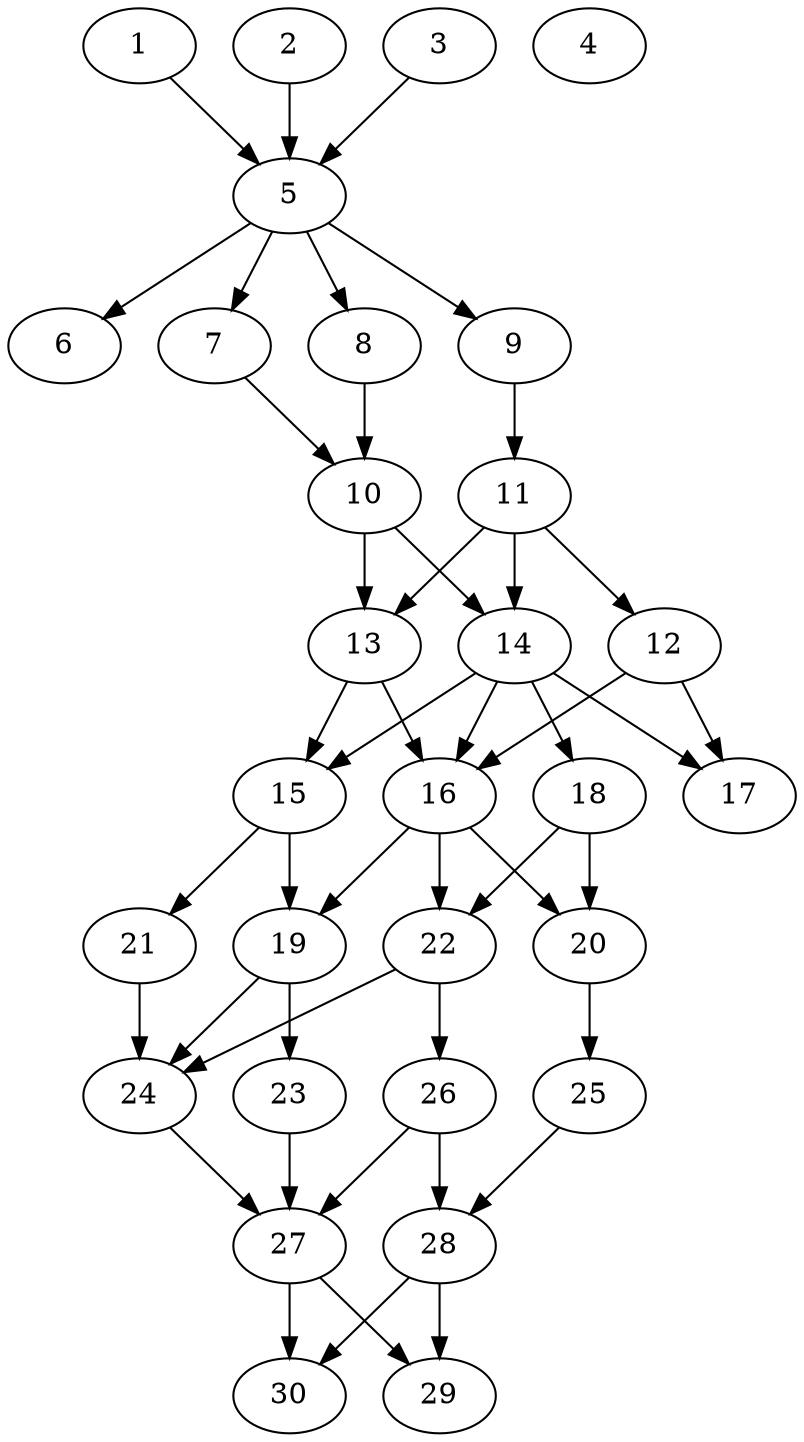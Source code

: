 // DAG automatically generated by daggen at Tue Aug  6 16:27:24 2019
// ./daggen --dot -n 30 --ccr 0.5 --fat 0.4 --regular 0.5 --density 0.7 --mindata 5242880 --maxdata 52428800 
digraph G {
  1 [size="27430912", alpha="0.07", expect_size="13715456"] 
  1 -> 5 [size ="13715456"]
  2 [size="68298752", alpha="0.13", expect_size="34149376"] 
  2 -> 5 [size ="34149376"]
  3 [size="91533312", alpha="0.12", expect_size="45766656"] 
  3 -> 5 [size ="45766656"]
  4 [size="41668608", alpha="0.16", expect_size="20834304"] 
  5 [size="15982592", alpha="0.02", expect_size="7991296"] 
  5 -> 6 [size ="7991296"]
  5 -> 7 [size ="7991296"]
  5 -> 8 [size ="7991296"]
  5 -> 9 [size ="7991296"]
  6 [size="76312576", alpha="0.04", expect_size="38156288"] 
  7 [size="10739712", alpha="0.12", expect_size="5369856"] 
  7 -> 10 [size ="5369856"]
  8 [size="94191616", alpha="0.11", expect_size="47095808"] 
  8 -> 10 [size ="47095808"]
  9 [size="27150336", alpha="0.10", expect_size="13575168"] 
  9 -> 11 [size ="13575168"]
  10 [size="20830208", alpha="0.17", expect_size="10415104"] 
  10 -> 13 [size ="10415104"]
  10 -> 14 [size ="10415104"]
  11 [size="57016320", alpha="0.18", expect_size="28508160"] 
  11 -> 12 [size ="28508160"]
  11 -> 13 [size ="28508160"]
  11 -> 14 [size ="28508160"]
  12 [size="90447872", alpha="0.05", expect_size="45223936"] 
  12 -> 16 [size ="45223936"]
  12 -> 17 [size ="45223936"]
  13 [size="56776704", alpha="0.09", expect_size="28388352"] 
  13 -> 15 [size ="28388352"]
  13 -> 16 [size ="28388352"]
  14 [size="20920320", alpha="0.02", expect_size="10460160"] 
  14 -> 15 [size ="10460160"]
  14 -> 16 [size ="10460160"]
  14 -> 17 [size ="10460160"]
  14 -> 18 [size ="10460160"]
  15 [size="94902272", alpha="0.08", expect_size="47451136"] 
  15 -> 19 [size ="47451136"]
  15 -> 21 [size ="47451136"]
  16 [size="11171840", alpha="0.04", expect_size="5585920"] 
  16 -> 19 [size ="5585920"]
  16 -> 20 [size ="5585920"]
  16 -> 22 [size ="5585920"]
  17 [size="30650368", alpha="0.14", expect_size="15325184"] 
  18 [size="86407168", alpha="0.05", expect_size="43203584"] 
  18 -> 20 [size ="43203584"]
  18 -> 22 [size ="43203584"]
  19 [size="42663936", alpha="0.08", expect_size="21331968"] 
  19 -> 23 [size ="21331968"]
  19 -> 24 [size ="21331968"]
  20 [size="89155584", alpha="0.09", expect_size="44577792"] 
  20 -> 25 [size ="44577792"]
  21 [size="76599296", alpha="0.14", expect_size="38299648"] 
  21 -> 24 [size ="38299648"]
  22 [size="68157440", alpha="0.12", expect_size="34078720"] 
  22 -> 24 [size ="34078720"]
  22 -> 26 [size ="34078720"]
  23 [size="91877376", alpha="0.06", expect_size="45938688"] 
  23 -> 27 [size ="45938688"]
  24 [size="39213056", alpha="0.07", expect_size="19606528"] 
  24 -> 27 [size ="19606528"]
  25 [size="47851520", alpha="0.09", expect_size="23925760"] 
  25 -> 28 [size ="23925760"]
  26 [size="85555200", alpha="0.05", expect_size="42777600"] 
  26 -> 27 [size ="42777600"]
  26 -> 28 [size ="42777600"]
  27 [size="12343296", alpha="0.02", expect_size="6171648"] 
  27 -> 29 [size ="6171648"]
  27 -> 30 [size ="6171648"]
  28 [size="78399488", alpha="0.15", expect_size="39199744"] 
  28 -> 29 [size ="39199744"]
  28 -> 30 [size ="39199744"]
  29 [size="102688768", alpha="0.13", expect_size="51344384"] 
  30 [size="46096384", alpha="0.13", expect_size="23048192"] 
}
